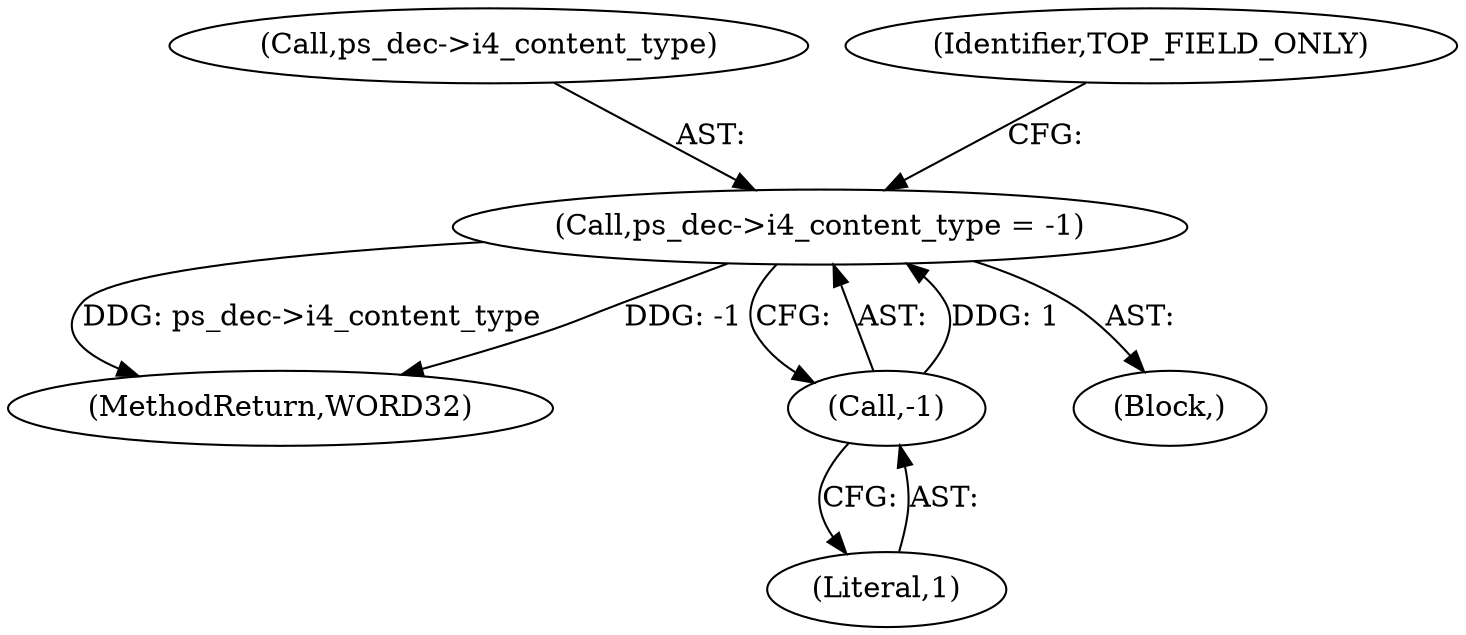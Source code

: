 digraph "0_Android_33ef7de9ddc8ea7eb9cbc440d1cf89957a0c267b@pointer" {
"1000504" [label="(Call,ps_dec->i4_content_type = -1)"];
"1000508" [label="(Call,-1)"];
"1000508" [label="(Call,-1)"];
"1002189" [label="(MethodReturn,WORD32)"];
"1000509" [label="(Literal,1)"];
"1000504" [label="(Call,ps_dec->i4_content_type = -1)"];
"1000152" [label="(Block,)"];
"1000505" [label="(Call,ps_dec->i4_content_type)"];
"1000514" [label="(Identifier,TOP_FIELD_ONLY)"];
"1000504" -> "1000152"  [label="AST: "];
"1000504" -> "1000508"  [label="CFG: "];
"1000505" -> "1000504"  [label="AST: "];
"1000508" -> "1000504"  [label="AST: "];
"1000514" -> "1000504"  [label="CFG: "];
"1000504" -> "1002189"  [label="DDG: ps_dec->i4_content_type"];
"1000504" -> "1002189"  [label="DDG: -1"];
"1000508" -> "1000504"  [label="DDG: 1"];
"1000508" -> "1000509"  [label="CFG: "];
"1000509" -> "1000508"  [label="AST: "];
}

